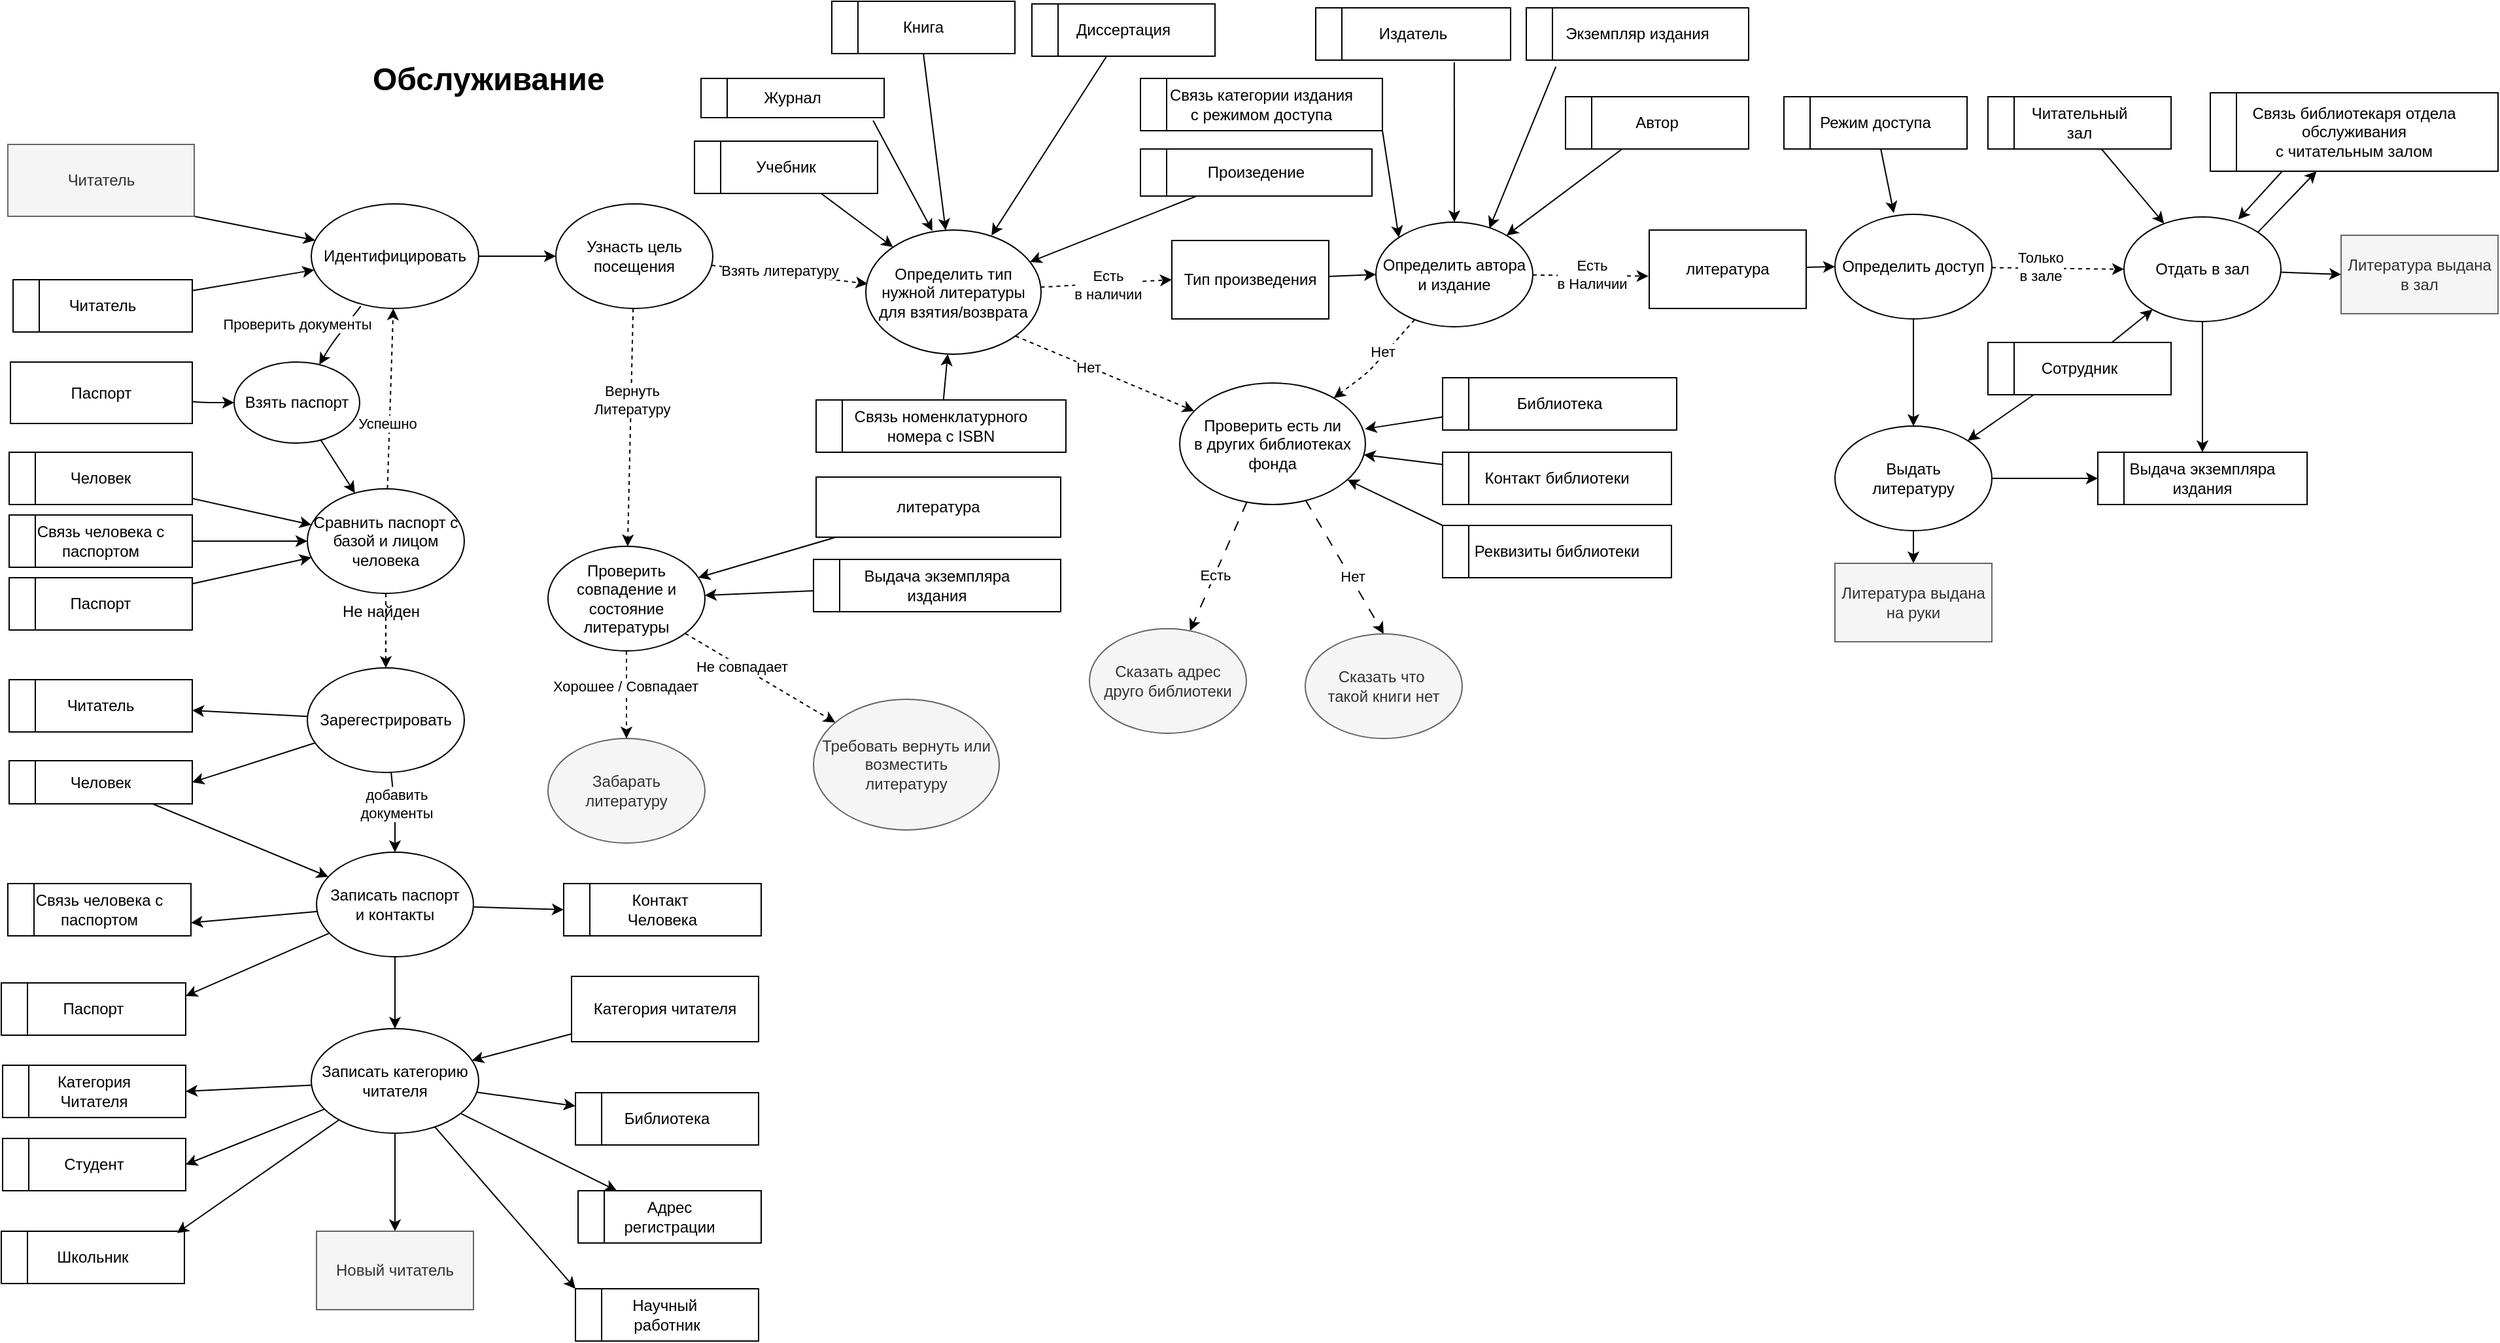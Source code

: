 <mxfile>
    <diagram id="wCESpz9Z9tBK5IaRsxlb" name="Page-1">
        <mxGraphModel dx="2193" dy="1798" grid="0" gridSize="10" guides="1" tooltips="1" connect="1" arrows="1" fold="1" page="1" pageScale="1" pageWidth="2000" pageHeight="2000" math="0" shadow="0">
            <root>
                <mxCell id="0"/>
                <mxCell id="1" parent="0"/>
                <mxCell id="2" value="&lt;h1&gt;Обслуживание&lt;/h1&gt;" style="text;html=1;strokeColor=none;fillColor=none;spacing=5;spacingTop=-20;whiteSpace=wrap;overflow=hidden;rounded=0;" parent="1" vertex="1">
                    <mxGeometry x="321" y="47" width="190" height="40" as="geometry"/>
                </mxCell>
                <mxCell id="49" style="edgeStyle=none;html=1;" parent="1" source="9" target="46" edge="1">
                    <mxGeometry relative="1" as="geometry"/>
                </mxCell>
                <mxCell id="9" value="Человек" style="shape=internalStorage;whiteSpace=wrap;html=1;backgroundOutline=1;dx=20;dy=0;" parent="1" vertex="1">
                    <mxGeometry x="48" y="352" width="140" height="40" as="geometry"/>
                </mxCell>
                <mxCell id="51" style="edgeStyle=none;html=1;" parent="1" source="10" target="46" edge="1">
                    <mxGeometry relative="1" as="geometry"/>
                </mxCell>
                <mxCell id="10" value="Паспорт" style="shape=internalStorage;whiteSpace=wrap;html=1;backgroundOutline=1;dx=20;dy=0;" parent="1" vertex="1">
                    <mxGeometry x="48" y="448" width="140" height="40" as="geometry"/>
                </mxCell>
                <mxCell id="50" style="edgeStyle=none;html=1;" parent="1" source="11" target="46" edge="1">
                    <mxGeometry relative="1" as="geometry"/>
                </mxCell>
                <mxCell id="11" value="Связь человека с&lt;br&gt;паспортом" style="shape=internalStorage;whiteSpace=wrap;html=1;backgroundOutline=1;dx=20;dy=0;" parent="1" vertex="1">
                    <mxGeometry x="48" y="400" width="140" height="40" as="geometry"/>
                </mxCell>
                <mxCell id="12" value="Адрес &lt;br&gt;регистрации" style="shape=internalStorage;whiteSpace=wrap;html=1;backgroundOutline=1;dx=20;dy=0;" parent="1" vertex="1">
                    <mxGeometry x="483" y="917" width="140" height="40" as="geometry"/>
                </mxCell>
                <mxCell id="13" value="Контакт&amp;nbsp;&lt;br&gt;Человека" style="shape=internalStorage;whiteSpace=wrap;html=1;backgroundOutline=1;dx=20;dy=0;" parent="1" vertex="1">
                    <mxGeometry x="472" y="682" width="151" height="40" as="geometry"/>
                </mxCell>
                <mxCell id="47" style="edgeStyle=none;html=1;" parent="1" source="14" target="44" edge="1">
                    <mxGeometry relative="1" as="geometry"/>
                </mxCell>
                <mxCell id="14" value="Читатель" style="shape=internalStorage;whiteSpace=wrap;html=1;backgroundOutline=1;dx=20;dy=0;" parent="1" vertex="1">
                    <mxGeometry x="51" y="220" width="137" height="40" as="geometry"/>
                </mxCell>
                <mxCell id="15" value="Категория&lt;br&gt;Читателя" style="shape=internalStorage;whiteSpace=wrap;html=1;backgroundOutline=1;dx=20;dy=0;" parent="1" vertex="1">
                    <mxGeometry x="43" y="821" width="140" height="40" as="geometry"/>
                </mxCell>
                <mxCell id="16" value="Студент" style="shape=internalStorage;whiteSpace=wrap;html=1;backgroundOutline=1;dx=20;dy=0;" parent="1" vertex="1">
                    <mxGeometry x="43" y="877" width="140" height="40" as="geometry"/>
                </mxCell>
                <mxCell id="17" value="Научный&amp;nbsp;&lt;br&gt;работник" style="shape=internalStorage;whiteSpace=wrap;html=1;backgroundOutline=1;dx=20;dy=0;" parent="1" vertex="1">
                    <mxGeometry x="481" y="992" width="140" height="40" as="geometry"/>
                </mxCell>
                <mxCell id="18" value="Школьник" style="shape=internalStorage;whiteSpace=wrap;html=1;backgroundOutline=1;dx=20;dy=0;" parent="1" vertex="1">
                    <mxGeometry x="42" y="948" width="140" height="40" as="geometry"/>
                </mxCell>
                <mxCell id="20" value="Выдача экземпляра &lt;br&gt;издания" style="shape=internalStorage;whiteSpace=wrap;html=1;backgroundOutline=1;dx=20;dy=0;" parent="1" vertex="1">
                    <mxGeometry x="1645" y="352" width="160" height="40" as="geometry"/>
                </mxCell>
                <mxCell id="22" value="Библиотека" style="shape=internalStorage;whiteSpace=wrap;html=1;backgroundOutline=1;dx=20;dy=0;" parent="1" vertex="1">
                    <mxGeometry x="481" y="842" width="140" height="40" as="geometry"/>
                </mxCell>
                <mxCell id="157" style="edgeStyle=none;html=1;exitX=0.25;exitY=1;exitDx=0;exitDy=0;" parent="1" source="26" target="141" edge="1">
                    <mxGeometry relative="1" as="geometry"/>
                </mxCell>
                <mxCell id="158" style="edgeStyle=none;html=1;" parent="1" source="26" target="142" edge="1">
                    <mxGeometry relative="1" as="geometry"/>
                </mxCell>
                <mxCell id="26" value="Сотрудник" style="shape=internalStorage;whiteSpace=wrap;html=1;backgroundOutline=1;dx=20;dy=0;" parent="1" vertex="1">
                    <mxGeometry x="1561" y="268" width="140" height="40" as="geometry"/>
                </mxCell>
                <mxCell id="153" style="edgeStyle=none;html=1;" parent="1" source="27" target="142" edge="1">
                    <mxGeometry relative="1" as="geometry"/>
                </mxCell>
                <mxCell id="27" value="Читательный &lt;br&gt;зал" style="shape=internalStorage;whiteSpace=wrap;html=1;backgroundOutline=1;dx=20;dy=0;" parent="1" vertex="1">
                    <mxGeometry x="1561" y="80" width="140" height="40" as="geometry"/>
                </mxCell>
                <mxCell id="155" style="edgeStyle=none;html=1;exitX=0.25;exitY=1;exitDx=0;exitDy=0;entryX=0.728;entryY=0.024;entryDx=0;entryDy=0;entryPerimeter=0;" parent="1" source="29" target="142" edge="1">
                    <mxGeometry relative="1" as="geometry"/>
                </mxCell>
                <mxCell id="29" value="Связь библиотекаря отдела обслуживания&lt;br&gt;с читательным залом" style="shape=internalStorage;whiteSpace=wrap;html=1;backgroundOutline=1;dx=20;dy=0;" parent="1" vertex="1">
                    <mxGeometry x="1731" y="77" width="220" height="60" as="geometry"/>
                </mxCell>
                <mxCell id="145" style="edgeStyle=none;html=1;" parent="1" source="30" edge="1">
                    <mxGeometry relative="1" as="geometry">
                        <mxPoint x="1489" y="169" as="targetPoint"/>
                    </mxGeometry>
                </mxCell>
                <mxCell id="30" value="Режим доступа" style="shape=internalStorage;whiteSpace=wrap;html=1;backgroundOutline=1;dx=20;dy=0;" parent="1" vertex="1">
                    <mxGeometry x="1405" y="80" width="140" height="40" as="geometry"/>
                </mxCell>
                <mxCell id="130" style="edgeStyle=none;html=1;entryX=0;entryY=0;entryDx=0;entryDy=0;exitX=1;exitY=1;exitDx=0;exitDy=0;" parent="1" source="31" target="126" edge="1">
                    <mxGeometry relative="1" as="geometry">
                        <mxPoint x="1030" y="81" as="sourcePoint"/>
                    </mxGeometry>
                </mxCell>
                <mxCell id="31" value="Связь категории издания&lt;br&gt;с режимом доступа" style="shape=internalStorage;whiteSpace=wrap;html=1;backgroundOutline=1;dx=20;dy=0;" parent="1" vertex="1">
                    <mxGeometry x="913" y="66" width="185" height="40" as="geometry"/>
                </mxCell>
                <mxCell id="131" style="edgeStyle=none;html=1;exitX=0.711;exitY=1.042;exitDx=0;exitDy=0;exitPerimeter=0;" parent="1" source="32" target="126" edge="1">
                    <mxGeometry relative="1" as="geometry"/>
                </mxCell>
                <mxCell id="32" value="Издатель" style="shape=internalStorage;whiteSpace=wrap;html=1;backgroundOutline=1;dx=20;dy=0;" parent="1" vertex="1">
                    <mxGeometry x="1047" y="12" width="149" height="40" as="geometry"/>
                </mxCell>
                <mxCell id="132" style="edgeStyle=none;html=1;entryX=0.723;entryY=0.059;entryDx=0;entryDy=0;entryPerimeter=0;exitX=0.133;exitY=1.126;exitDx=0;exitDy=0;exitPerimeter=0;" parent="1" source="33" target="126" edge="1">
                    <mxGeometry relative="1" as="geometry"/>
                </mxCell>
                <mxCell id="33" value="Экземпляр издания" style="shape=internalStorage;whiteSpace=wrap;html=1;backgroundOutline=1;dx=20;dy=0;" parent="1" vertex="1">
                    <mxGeometry x="1208" y="12" width="170" height="40" as="geometry"/>
                </mxCell>
                <mxCell id="133" style="edgeStyle=none;html=1;" parent="1" source="34" target="126" edge="1">
                    <mxGeometry relative="1" as="geometry"/>
                </mxCell>
                <mxCell id="34" value="Автор" style="shape=internalStorage;whiteSpace=wrap;html=1;backgroundOutline=1;dx=20;dy=0;" parent="1" vertex="1">
                    <mxGeometry x="1238" y="80" width="140" height="40" as="geometry"/>
                </mxCell>
                <mxCell id="120" style="edgeStyle=none;html=1;" parent="1" source="35" target="88" edge="1">
                    <mxGeometry relative="1" as="geometry"/>
                </mxCell>
                <mxCell id="35" value="Произедение" style="shape=internalStorage;whiteSpace=wrap;html=1;backgroundOutline=1;dx=20;dy=0;" parent="1" vertex="1">
                    <mxGeometry x="913" y="120" width="177" height="36" as="geometry"/>
                </mxCell>
                <mxCell id="119" style="edgeStyle=none;html=1;entryX=0.717;entryY=0.044;entryDx=0;entryDy=0;entryPerimeter=0;" parent="1" source="37" target="88" edge="1">
                    <mxGeometry relative="1" as="geometry"/>
                </mxCell>
                <mxCell id="37" value="Диссертация" style="shape=internalStorage;whiteSpace=wrap;html=1;backgroundOutline=1;dx=20;dy=0;" parent="1" vertex="1">
                    <mxGeometry x="830" y="9" width="140" height="40" as="geometry"/>
                </mxCell>
                <mxCell id="116" style="edgeStyle=none;html=1;entryX=0.38;entryY=0.008;entryDx=0;entryDy=0;entryPerimeter=0;exitX=0.94;exitY=1.074;exitDx=0;exitDy=0;exitPerimeter=0;" parent="1" source="39" target="88" edge="1">
                    <mxGeometry relative="1" as="geometry"/>
                </mxCell>
                <mxCell id="39" value="Журнал" style="shape=internalStorage;whiteSpace=wrap;html=1;backgroundOutline=1;dx=20;dy=0;" parent="1" vertex="1">
                    <mxGeometry x="577" y="66" width="140" height="30" as="geometry"/>
                </mxCell>
                <mxCell id="115" style="edgeStyle=none;html=1;" parent="1" source="40" target="88" edge="1">
                    <mxGeometry relative="1" as="geometry"/>
                </mxCell>
                <mxCell id="40" value="Учебник" style="shape=internalStorage;whiteSpace=wrap;html=1;backgroundOutline=1;dx=20;dy=0;" parent="1" vertex="1">
                    <mxGeometry x="572" y="114" width="140" height="40" as="geometry"/>
                </mxCell>
                <mxCell id="118" style="edgeStyle=none;html=1;exitX=0.5;exitY=1;exitDx=0;exitDy=0;" parent="1" source="41" target="88" edge="1">
                    <mxGeometry relative="1" as="geometry"/>
                </mxCell>
                <mxCell id="41" value="Книга" style="shape=internalStorage;whiteSpace=wrap;html=1;backgroundOutline=1;dx=20;dy=0;" parent="1" vertex="1">
                    <mxGeometry x="677" y="7" width="140" height="40" as="geometry"/>
                </mxCell>
                <mxCell id="210" value="" style="edgeStyle=none;html=1;" parent="1" source="42" target="88" edge="1">
                    <mxGeometry relative="1" as="geometry"/>
                </mxCell>
                <mxCell id="42" value="Связь номенклатурного&lt;br&gt;номера с ISBN" style="shape=internalStorage;whiteSpace=wrap;html=1;backgroundOutline=1;dx=20;dy=0;" parent="1" vertex="1">
                    <mxGeometry x="665" y="312" width="191" height="40" as="geometry"/>
                </mxCell>
                <mxCell id="45" style="edgeStyle=none;html=1;exitX=1;exitY=1;exitDx=0;exitDy=0;" parent="1" source="43" target="44" edge="1">
                    <mxGeometry relative="1" as="geometry"/>
                </mxCell>
                <mxCell id="43" value="Читатель" style="rounded=0;whiteSpace=wrap;html=1;fillColor=#f5f5f5;fontColor=#333333;strokeColor=#666666;" parent="1" vertex="1">
                    <mxGeometry x="47" y="116.5" width="142.5" height="55" as="geometry"/>
                </mxCell>
                <mxCell id="86" style="edgeStyle=none;html=1;entryX=0;entryY=0.5;entryDx=0;entryDy=0;" parent="1" source="44" target="85" edge="1">
                    <mxGeometry relative="1" as="geometry"/>
                </mxCell>
                <mxCell id="44" value="Идентифицировать" style="ellipse;whiteSpace=wrap;html=1;" parent="1" vertex="1">
                    <mxGeometry x="279" y="162" width="128" height="80" as="geometry"/>
                </mxCell>
                <mxCell id="60" style="edgeStyle=none;html=1;dashed=1;" parent="1" source="46" target="44" edge="1">
                    <mxGeometry relative="1" as="geometry"/>
                </mxCell>
                <mxCell id="61" value="Успешно" style="edgeLabel;html=1;align=center;verticalAlign=middle;resizable=0;points=[];" parent="60" vertex="1" connectable="0">
                    <mxGeometry x="-0.274" y="2" relative="1" as="geometry">
                        <mxPoint as="offset"/>
                    </mxGeometry>
                </mxCell>
                <mxCell id="62" style="edgeStyle=none;html=1;entryX=0.5;entryY=0;entryDx=0;entryDy=0;dashed=1;" parent="1" source="46" target="54" edge="1">
                    <mxGeometry relative="1" as="geometry"/>
                </mxCell>
                <mxCell id="46" value="Сравнить паспорт с базой и лицом человека" style="ellipse;whiteSpace=wrap;html=1;" parent="1" vertex="1">
                    <mxGeometry x="276" y="380" width="120" height="80" as="geometry"/>
                </mxCell>
                <mxCell id="70" style="edgeStyle=none;html=1;" parent="1" source="54" target="65" edge="1">
                    <mxGeometry relative="1" as="geometry"/>
                </mxCell>
                <mxCell id="96" style="edgeStyle=none;html=1;entryX=1;entryY=0.5;entryDx=0;entryDy=0;" parent="1" source="54" target="66" edge="1">
                    <mxGeometry relative="1" as="geometry"/>
                </mxCell>
                <mxCell id="97" style="edgeStyle=none;html=1;entryX=0.5;entryY=0;entryDx=0;entryDy=0;" parent="1" source="54" target="93" edge="1">
                    <mxGeometry relative="1" as="geometry">
                        <mxPoint x="248" y="676" as="targetPoint"/>
                        <Array as="points">
                            <mxPoint x="343" y="626"/>
                        </Array>
                    </mxGeometry>
                </mxCell>
                <mxCell id="100" value="добавить&lt;br&gt;документы" style="edgeLabel;html=1;align=center;verticalAlign=middle;resizable=0;points=[];" parent="97" vertex="1" connectable="0">
                    <mxGeometry x="-0.21" y="1" relative="1" as="geometry">
                        <mxPoint as="offset"/>
                    </mxGeometry>
                </mxCell>
                <mxCell id="54" value="Зарегестрировать" style="ellipse;whiteSpace=wrap;html=1;" parent="1" vertex="1">
                    <mxGeometry x="276" y="517" width="120" height="80" as="geometry"/>
                </mxCell>
                <mxCell id="58" style="edgeStyle=none;html=1;" parent="1" source="55" target="46" edge="1">
                    <mxGeometry relative="1" as="geometry"/>
                </mxCell>
                <mxCell id="55" value="Взять паспорт" style="ellipse;whiteSpace=wrap;html=1;" parent="1" vertex="1">
                    <mxGeometry x="220" y="283" width="96" height="62" as="geometry"/>
                </mxCell>
                <mxCell id="57" style="edgeStyle=none;html=1;" parent="1" source="56" target="55" edge="1">
                    <mxGeometry relative="1" as="geometry">
                        <Array as="points">
                            <mxPoint x="196" y="314"/>
                        </Array>
                    </mxGeometry>
                </mxCell>
                <mxCell id="56" value="Паспорт" style="rounded=0;whiteSpace=wrap;html=1;" parent="1" vertex="1">
                    <mxGeometry x="49" y="283" width="139" height="47" as="geometry"/>
                </mxCell>
                <mxCell id="59" value="" style="endArrow=classic;html=1;exitX=0.296;exitY=0.978;exitDx=0;exitDy=0;exitPerimeter=0;" parent="1" source="44" target="55" edge="1">
                    <mxGeometry width="50" height="50" relative="1" as="geometry">
                        <mxPoint x="323" y="360" as="sourcePoint"/>
                        <mxPoint x="373" y="310" as="targetPoint"/>
                        <Array as="points">
                            <mxPoint x="294" y="270"/>
                        </Array>
                    </mxGeometry>
                </mxCell>
                <mxCell id="64" value="Проверить документы" style="edgeLabel;html=1;align=center;verticalAlign=middle;resizable=0;points=[];" parent="59" vertex="1" connectable="0">
                    <mxGeometry x="0.16" y="2" relative="1" as="geometry">
                        <mxPoint x="-31" y="-13" as="offset"/>
                    </mxGeometry>
                </mxCell>
                <mxCell id="63" value="Не найден" style="text;html=1;align=center;verticalAlign=middle;resizable=0;points=[];autosize=1;strokeColor=none;fillColor=none;" parent="1" vertex="1">
                    <mxGeometry x="293" y="461" width="77" height="26" as="geometry"/>
                </mxCell>
                <mxCell id="65" value="Читатель" style="shape=internalStorage;whiteSpace=wrap;html=1;backgroundOutline=1;dx=20;dy=0;" parent="1" vertex="1">
                    <mxGeometry x="48" y="526" width="140" height="40" as="geometry"/>
                </mxCell>
                <mxCell id="101" style="edgeStyle=none;html=1;" parent="1" source="66" target="93" edge="1">
                    <mxGeometry relative="1" as="geometry"/>
                </mxCell>
                <mxCell id="66" value="Человек" style="shape=internalStorage;whiteSpace=wrap;html=1;backgroundOutline=1;dx=20;dy=0;" parent="1" vertex="1">
                    <mxGeometry x="48" y="588" width="140" height="33" as="geometry"/>
                </mxCell>
                <mxCell id="67" value="Паспорт" style="shape=internalStorage;whiteSpace=wrap;html=1;backgroundOutline=1;dx=20;dy=0;" parent="1" vertex="1">
                    <mxGeometry x="42" y="758" width="141" height="40" as="geometry"/>
                </mxCell>
                <mxCell id="68" value="Связь человека с&lt;br&gt;паспортом" style="shape=internalStorage;whiteSpace=wrap;html=1;backgroundOutline=1;dx=20;dy=0;" parent="1" vertex="1">
                    <mxGeometry x="47" y="682" width="140" height="40" as="geometry"/>
                </mxCell>
                <mxCell id="89" style="edgeStyle=none;html=1;dashed=1;" parent="1" source="85" target="225" edge="1">
                    <mxGeometry relative="1" as="geometry">
                        <mxPoint x="520" y="443" as="targetPoint"/>
                    </mxGeometry>
                </mxCell>
                <mxCell id="224" value="Вернуть&lt;br&gt;Литературу" style="edgeLabel;html=1;align=center;verticalAlign=middle;resizable=0;points=[];" parent="89" vertex="1" connectable="0">
                    <mxGeometry x="-0.233" relative="1" as="geometry">
                        <mxPoint as="offset"/>
                    </mxGeometry>
                </mxCell>
                <mxCell id="90" style="edgeStyle=none;html=1;entryX=0.01;entryY=0.433;entryDx=0;entryDy=0;dashed=1;entryPerimeter=0;" parent="1" source="85" target="88" edge="1">
                    <mxGeometry relative="1" as="geometry"/>
                </mxCell>
                <mxCell id="91" value="Взять литературу" style="edgeLabel;html=1;align=center;verticalAlign=middle;resizable=0;points=[];" parent="90" vertex="1" connectable="0">
                    <mxGeometry x="-0.143" y="2" relative="1" as="geometry">
                        <mxPoint as="offset"/>
                    </mxGeometry>
                </mxCell>
                <mxCell id="85" value="Узнасть цель&lt;br&gt;посещения" style="ellipse;whiteSpace=wrap;html=1;" parent="1" vertex="1">
                    <mxGeometry x="466" y="162" width="120" height="80" as="geometry"/>
                </mxCell>
                <mxCell id="123" style="edgeStyle=none;html=1;entryX=0;entryY=0.5;entryDx=0;entryDy=0;dashed=1;" parent="1" source="88" target="122" edge="1">
                    <mxGeometry relative="1" as="geometry"/>
                </mxCell>
                <mxCell id="199" value="Есть&lt;br&gt;в наличии" style="edgeLabel;html=1;align=center;verticalAlign=middle;resizable=0;points=[];" parent="123" vertex="1" connectable="0">
                    <mxGeometry x="-0.361" relative="1" as="geometry">
                        <mxPoint x="19" as="offset"/>
                    </mxGeometry>
                </mxCell>
                <mxCell id="203" style="edgeStyle=none;html=1;exitX=1;exitY=1;exitDx=0;exitDy=0;dashed=1;" parent="1" source="88" target="202" edge="1">
                    <mxGeometry relative="1" as="geometry"/>
                </mxCell>
                <mxCell id="206" value="Нет" style="edgeLabel;html=1;align=center;verticalAlign=middle;resizable=0;points=[];" parent="203" vertex="1" connectable="0">
                    <mxGeometry x="-0.192" y="-1" relative="1" as="geometry">
                        <mxPoint as="offset"/>
                    </mxGeometry>
                </mxCell>
                <mxCell id="88" value="Определить тип нужной литературы для взятия/возврата" style="ellipse;whiteSpace=wrap;html=1;" parent="1" vertex="1">
                    <mxGeometry x="703" y="182" width="134" height="95" as="geometry"/>
                </mxCell>
                <mxCell id="102" style="edgeStyle=none;html=1;entryX=1;entryY=0.75;entryDx=0;entryDy=0;" parent="1" source="93" target="68" edge="1">
                    <mxGeometry relative="1" as="geometry"/>
                </mxCell>
                <mxCell id="103" style="edgeStyle=none;html=1;entryX=1;entryY=0.25;entryDx=0;entryDy=0;" parent="1" source="93" target="67" edge="1">
                    <mxGeometry relative="1" as="geometry"/>
                </mxCell>
                <mxCell id="106" style="edgeStyle=none;html=1;" parent="1" source="93" target="105" edge="1">
                    <mxGeometry relative="1" as="geometry"/>
                </mxCell>
                <mxCell id="114" style="edgeStyle=none;html=1;entryX=0;entryY=0.5;entryDx=0;entryDy=0;" parent="1" source="93" target="13" edge="1">
                    <mxGeometry relative="1" as="geometry"/>
                </mxCell>
                <mxCell id="93" value="Записать паспорт&lt;br&gt;и контакты" style="ellipse;whiteSpace=wrap;html=1;" parent="1" vertex="1">
                    <mxGeometry x="283" y="658" width="120" height="80" as="geometry"/>
                </mxCell>
                <mxCell id="110" style="edgeStyle=none;html=1;entryX=1;entryY=0.5;entryDx=0;entryDy=0;" parent="1" source="105" target="15" edge="1">
                    <mxGeometry relative="1" as="geometry"/>
                </mxCell>
                <mxCell id="111" style="edgeStyle=none;html=1;entryX=0;entryY=0;entryDx=0;entryDy=0;" parent="1" source="105" target="17" edge="1">
                    <mxGeometry relative="1" as="geometry">
                        <mxPoint x="528" y="992" as="targetPoint"/>
                    </mxGeometry>
                </mxCell>
                <mxCell id="112" style="edgeStyle=none;html=1;entryX=0.959;entryY=0.035;entryDx=0;entryDy=0;entryPerimeter=0;" parent="1" source="105" target="18" edge="1">
                    <mxGeometry relative="1" as="geometry"/>
                </mxCell>
                <mxCell id="113" style="edgeStyle=none;html=1;entryX=1;entryY=0.5;entryDx=0;entryDy=0;" parent="1" source="105" target="16" edge="1">
                    <mxGeometry relative="1" as="geometry"/>
                </mxCell>
                <mxCell id="128" style="edgeStyle=none;html=1;" parent="1" source="105" target="22" edge="1">
                    <mxGeometry relative="1" as="geometry"/>
                </mxCell>
                <mxCell id="129" style="edgeStyle=none;html=1;" parent="1" source="105" target="12" edge="1">
                    <mxGeometry relative="1" as="geometry"/>
                </mxCell>
                <mxCell id="244" style="edgeStyle=none;html=1;" edge="1" parent="1" source="105" target="243">
                    <mxGeometry relative="1" as="geometry"/>
                </mxCell>
                <mxCell id="105" value="Записать категорию читателя" style="ellipse;whiteSpace=wrap;html=1;" parent="1" vertex="1">
                    <mxGeometry x="279" y="793" width="128" height="80" as="geometry"/>
                </mxCell>
                <mxCell id="109" style="edgeStyle=none;html=1;" parent="1" source="108" target="105" edge="1">
                    <mxGeometry relative="1" as="geometry"/>
                </mxCell>
                <mxCell id="108" value="Категория читателя" style="rounded=0;whiteSpace=wrap;html=1;" parent="1" vertex="1">
                    <mxGeometry x="478" y="753" width="143" height="50" as="geometry"/>
                </mxCell>
                <mxCell id="127" style="edgeStyle=none;html=1;entryX=0;entryY=0.5;entryDx=0;entryDy=0;" parent="1" source="122" target="126" edge="1">
                    <mxGeometry relative="1" as="geometry"/>
                </mxCell>
                <mxCell id="122" value="Тип произведения" style="rounded=0;whiteSpace=wrap;html=1;" parent="1" vertex="1">
                    <mxGeometry x="937" y="190" width="120" height="60" as="geometry"/>
                </mxCell>
                <mxCell id="135" style="edgeStyle=none;html=1;entryX=-0.005;entryY=0.588;entryDx=0;entryDy=0;entryPerimeter=0;dashed=1;" parent="1" source="126" target="134" edge="1">
                    <mxGeometry relative="1" as="geometry"/>
                </mxCell>
                <mxCell id="201" value="Есть&lt;br&gt;в Наличии" style="edgeLabel;html=1;align=center;verticalAlign=middle;resizable=0;points=[];" parent="135" vertex="1" connectable="0">
                    <mxGeometry x="-0.174" relative="1" as="geometry">
                        <mxPoint x="8" y="-1" as="offset"/>
                    </mxGeometry>
                </mxCell>
                <mxCell id="204" style="edgeStyle=none;html=1;dashed=1;" parent="1" source="126" target="202" edge="1">
                    <mxGeometry relative="1" as="geometry">
                        <Array as="points">
                            <mxPoint x="1087" y="291"/>
                        </Array>
                    </mxGeometry>
                </mxCell>
                <mxCell id="205" value="Нет" style="edgeLabel;html=1;align=center;verticalAlign=middle;resizable=0;points=[];" parent="204" vertex="1" connectable="0">
                    <mxGeometry x="-0.207" y="-3" relative="1" as="geometry">
                        <mxPoint as="offset"/>
                    </mxGeometry>
                </mxCell>
                <mxCell id="126" value="Определить автора и издание" style="ellipse;whiteSpace=wrap;html=1;" parent="1" vertex="1">
                    <mxGeometry x="1093" y="176" width="120" height="80" as="geometry"/>
                </mxCell>
                <mxCell id="138" style="edgeStyle=none;html=1;entryX=0;entryY=0.5;entryDx=0;entryDy=0;" parent="1" source="134" target="137" edge="1">
                    <mxGeometry relative="1" as="geometry"/>
                </mxCell>
                <mxCell id="134" value="литература" style="rounded=0;whiteSpace=wrap;html=1;" parent="1" vertex="1">
                    <mxGeometry x="1302" y="182" width="120" height="60" as="geometry"/>
                </mxCell>
                <mxCell id="143" style="edgeStyle=none;html=1;entryX=0;entryY=0.5;entryDx=0;entryDy=0;dashed=1;" parent="1" source="137" target="142" edge="1">
                    <mxGeometry relative="1" as="geometry"/>
                </mxCell>
                <mxCell id="144" value="Только&lt;br&gt;в зале" style="edgeLabel;html=1;align=center;verticalAlign=middle;resizable=0;points=[];" parent="143" vertex="1" connectable="0">
                    <mxGeometry x="-0.263" y="1" relative="1" as="geometry">
                        <mxPoint as="offset"/>
                    </mxGeometry>
                </mxCell>
                <mxCell id="156" style="edgeStyle=none;html=1;" parent="1" source="137" target="141" edge="1">
                    <mxGeometry relative="1" as="geometry"/>
                </mxCell>
                <mxCell id="137" value="Определить доступ" style="ellipse;whiteSpace=wrap;html=1;" parent="1" vertex="1">
                    <mxGeometry x="1444" y="170" width="120" height="80" as="geometry"/>
                </mxCell>
                <mxCell id="148" style="edgeStyle=none;html=1;" parent="1" source="141" target="20" edge="1">
                    <mxGeometry relative="1" as="geometry"/>
                </mxCell>
                <mxCell id="160" style="edgeStyle=none;html=1;entryX=0.5;entryY=0;entryDx=0;entryDy=0;" parent="1" source="141" target="159" edge="1">
                    <mxGeometry relative="1" as="geometry"/>
                </mxCell>
                <mxCell id="141" value="Выдать&lt;br&gt;литературу" style="ellipse;whiteSpace=wrap;html=1;" parent="1" vertex="1">
                    <mxGeometry x="1444" y="332" width="120" height="80" as="geometry"/>
                </mxCell>
                <mxCell id="147" style="edgeStyle=none;html=1;" parent="1" source="142" target="20" edge="1">
                    <mxGeometry relative="1" as="geometry"/>
                </mxCell>
                <mxCell id="154" style="edgeStyle=none;html=1;exitX=1;exitY=0;exitDx=0;exitDy=0;" parent="1" source="142" target="29" edge="1">
                    <mxGeometry relative="1" as="geometry"/>
                </mxCell>
                <mxCell id="162" style="edgeStyle=none;html=1;entryX=0;entryY=0.5;entryDx=0;entryDy=0;" parent="1" source="142" edge="1" target="161">
                    <mxGeometry relative="1" as="geometry">
                        <mxPoint x="1832.4" y="239.382" as="targetPoint"/>
                    </mxGeometry>
                </mxCell>
                <mxCell id="142" value="Отдать в зал" style="ellipse;whiteSpace=wrap;html=1;" parent="1" vertex="1">
                    <mxGeometry x="1665" y="172" width="120" height="80" as="geometry"/>
                </mxCell>
                <mxCell id="159" value="Литература выдана на руки" style="rounded=0;whiteSpace=wrap;html=1;fillColor=#f5f5f5;fontColor=#333333;strokeColor=#666666;" parent="1" vertex="1">
                    <mxGeometry x="1444" y="437" width="120" height="60" as="geometry"/>
                </mxCell>
                <mxCell id="161" value="Литература выдана в зал" style="rounded=0;whiteSpace=wrap;html=1;fillColor=#f5f5f5;fontColor=#333333;strokeColor=#666666;" parent="1" vertex="1">
                    <mxGeometry x="1831" y="186" width="120" height="60" as="geometry"/>
                </mxCell>
                <mxCell id="218" style="edgeStyle=none;html=1;dashed=1;dashPattern=8 8;" parent="1" source="202" target="222" edge="1">
                    <mxGeometry relative="1" as="geometry">
                        <mxPoint x="947" y="497" as="targetPoint"/>
                    </mxGeometry>
                </mxCell>
                <mxCell id="220" value="Есть" style="edgeLabel;html=1;align=center;verticalAlign=middle;resizable=0;points=[];" parent="218" vertex="1" connectable="0">
                    <mxGeometry x="0.128" relative="1" as="geometry">
                        <mxPoint as="offset"/>
                    </mxGeometry>
                </mxCell>
                <mxCell id="219" style="edgeStyle=none;html=1;dashed=1;dashPattern=8 8;entryX=0.5;entryY=0;entryDx=0;entryDy=0;" parent="1" source="202" target="223" edge="1">
                    <mxGeometry relative="1" as="geometry">
                        <mxPoint x="1101" y="477" as="targetPoint"/>
                    </mxGeometry>
                </mxCell>
                <mxCell id="221" value="Нет" style="edgeLabel;html=1;align=center;verticalAlign=middle;resizable=0;points=[];" parent="219" vertex="1" connectable="0">
                    <mxGeometry x="0.146" y="1" relative="1" as="geometry">
                        <mxPoint as="offset"/>
                    </mxGeometry>
                </mxCell>
                <mxCell id="202" value="Проверить есть ли&lt;br&gt;в других библиотеках фонда" style="ellipse;whiteSpace=wrap;html=1;" parent="1" vertex="1">
                    <mxGeometry x="943" y="299" width="142" height="93" as="geometry"/>
                </mxCell>
                <mxCell id="208" style="edgeStyle=none;html=1;exitX=0;exitY=0.75;exitDx=0;exitDy=0;entryX=0.997;entryY=0.378;entryDx=0;entryDy=0;entryPerimeter=0;" parent="1" source="207" target="202" edge="1">
                    <mxGeometry relative="1" as="geometry"/>
                </mxCell>
                <mxCell id="207" value="Библиотека" style="shape=internalStorage;whiteSpace=wrap;html=1;backgroundOutline=1;dx=20;dy=0;" parent="1" vertex="1">
                    <mxGeometry x="1144" y="295" width="179" height="40" as="geometry"/>
                </mxCell>
                <mxCell id="213" style="edgeStyle=none;html=1;" parent="1" source="211" target="202" edge="1">
                    <mxGeometry relative="1" as="geometry"/>
                </mxCell>
                <mxCell id="211" value="Контакт библиотеки" style="shape=internalStorage;whiteSpace=wrap;html=1;backgroundOutline=1;dx=20;dy=0;" parent="1" vertex="1">
                    <mxGeometry x="1144" y="352" width="175" height="40" as="geometry"/>
                </mxCell>
                <mxCell id="214" style="edgeStyle=none;html=1;exitX=0;exitY=0;exitDx=0;exitDy=0;" parent="1" source="212" target="202" edge="1">
                    <mxGeometry relative="1" as="geometry"/>
                </mxCell>
                <mxCell id="212" value="Реквизиты библиотеки" style="shape=internalStorage;whiteSpace=wrap;html=1;backgroundOutline=1;dx=20;dy=0;" parent="1" vertex="1">
                    <mxGeometry x="1144" y="408" width="175" height="40" as="geometry"/>
                </mxCell>
                <mxCell id="222" value="Сказать адрес &lt;br&gt;друго библиотеки" style="ellipse;whiteSpace=wrap;html=1;fillColor=#f5f5f5;fontColor=#333333;strokeColor=#666666;" parent="1" vertex="1">
                    <mxGeometry x="874" y="487" width="120" height="80" as="geometry"/>
                </mxCell>
                <mxCell id="223" value="Сказать что&amp;nbsp;&lt;br&gt;такой книги нет" style="ellipse;whiteSpace=wrap;html=1;fillColor=#f5f5f5;fontColor=#333333;strokeColor=#666666;" parent="1" vertex="1">
                    <mxGeometry x="1039" y="491" width="120" height="80" as="geometry"/>
                </mxCell>
                <mxCell id="233" style="edgeStyle=none;html=1;dashed=1;" parent="1" source="225" target="230" edge="1">
                    <mxGeometry relative="1" as="geometry"/>
                </mxCell>
                <mxCell id="235" value="Хорошее / Совпадает" style="edgeLabel;html=1;align=center;verticalAlign=middle;resizable=0;points=[];" parent="233" vertex="1" connectable="0">
                    <mxGeometry x="-0.209" y="-1" relative="1" as="geometry">
                        <mxPoint as="offset"/>
                    </mxGeometry>
                </mxCell>
                <mxCell id="234" style="edgeStyle=none;html=1;dashed=1;" parent="1" source="225" target="231" edge="1">
                    <mxGeometry relative="1" as="geometry"/>
                </mxCell>
                <mxCell id="238" value="Не совпадает" style="edgeLabel;html=1;align=center;verticalAlign=middle;resizable=0;points=[];" parent="234" vertex="1" connectable="0">
                    <mxGeometry x="-0.254" relative="1" as="geometry">
                        <mxPoint as="offset"/>
                    </mxGeometry>
                </mxCell>
                <mxCell id="225" value="Проверить совпадение и состояние литературы" style="ellipse;whiteSpace=wrap;html=1;" parent="1" vertex="1">
                    <mxGeometry x="460" y="424" width="120" height="80" as="geometry"/>
                </mxCell>
                <mxCell id="227" style="edgeStyle=none;html=1;" parent="1" source="226" target="225" edge="1">
                    <mxGeometry relative="1" as="geometry"/>
                </mxCell>
                <mxCell id="226" value="литература" style="rounded=0;whiteSpace=wrap;html=1;" parent="1" vertex="1">
                    <mxGeometry x="665" y="371" width="187" height="46" as="geometry"/>
                </mxCell>
                <mxCell id="229" style="edgeStyle=none;html=1;" parent="1" source="228" target="225" edge="1">
                    <mxGeometry relative="1" as="geometry"/>
                </mxCell>
                <mxCell id="228" value="Выдача экземпляра &lt;br&gt;издания" style="shape=internalStorage;whiteSpace=wrap;html=1;backgroundOutline=1;dx=20;dy=0;" parent="1" vertex="1">
                    <mxGeometry x="663" y="434" width="189" height="40" as="geometry"/>
                </mxCell>
                <mxCell id="230" value="Забарать&lt;br&gt;литературу" style="ellipse;whiteSpace=wrap;html=1;fillColor=#f5f5f5;fontColor=#333333;strokeColor=#666666;" parent="1" vertex="1">
                    <mxGeometry x="460" y="571" width="120" height="80" as="geometry"/>
                </mxCell>
                <mxCell id="231" value="Требовать вернуть или возместить&lt;br&gt;литературу" style="ellipse;whiteSpace=wrap;html=1;fillColor=#f5f5f5;fontColor=#333333;strokeColor=#666666;" parent="1" vertex="1">
                    <mxGeometry x="663" y="541" width="142" height="100" as="geometry"/>
                </mxCell>
                <mxCell id="243" value="Новый читатель" style="rounded=0;whiteSpace=wrap;html=1;fillColor=#f5f5f5;fontColor=#333333;strokeColor=#666666;" vertex="1" parent="1">
                    <mxGeometry x="283" y="948" width="120" height="60" as="geometry"/>
                </mxCell>
            </root>
        </mxGraphModel>
    </diagram>
</mxfile>